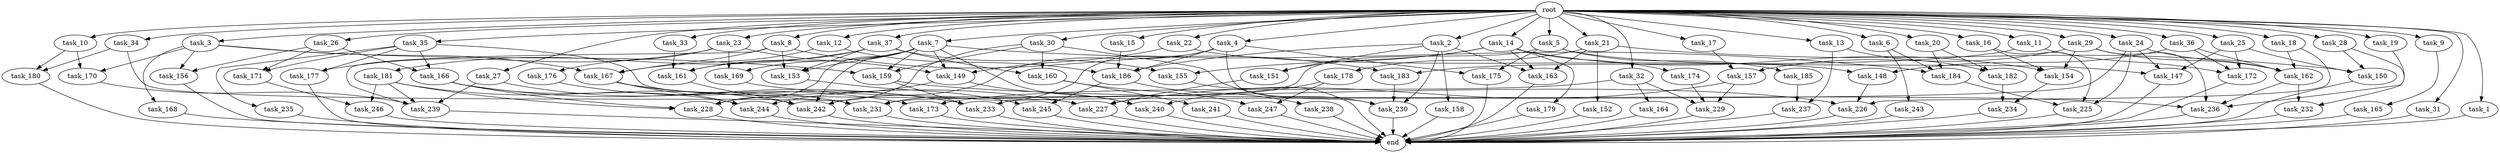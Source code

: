 digraph G {
  task_12 [size="2.048000"];
  task_152 [size="68719476.736000"];
  task_160 [size="2491081031.680000"];
  task_36 [size="2.048000"];
  task_148 [size="1821066133.504000"];
  task_19 [size="2.048000"];
  task_180 [size="309237645.312000"];
  root [size="0.000000"];
  task_10 [size="2.048000"];
  task_168 [size="618475290.624000"];
  task_18 [size="2.048000"];
  task_183 [size="2491081031.680000"];
  task_161 [size="3624952397.824000"];
  task_4 [size="2.048000"];
  task_154 [size="1047972020.224000"];
  task_33 [size="2.048000"];
  task_235 [size="274877906.944000"];
  task_234 [size="996432412.672000"];
  task_22 [size="2.048000"];
  task_15 [size="2.048000"];
  task_5 [size="2.048000"];
  end [size="0.000000"];
  task_228 [size="2714419331.072000"];
  task_227 [size="2216203124.736000"];
  task_246 [size="773094113.280000"];
  task_167 [size="2147483648.000000"];
  task_14 [size="2.048000"];
  task_21 [size="2.048000"];
  task_241 [size="841813590.016000"];
  task_16 [size="2.048000"];
  task_7 [size="2.048000"];
  task_242 [size="3607772528.640000"];
  task_27 [size="2.048000"];
  task_225 [size="2267742732.288000"];
  task_26 [size="2.048000"];
  task_177 [size="893353197.568000"];
  task_239 [size="2765958938.624000"];
  task_151 [size="1460288880.640000"];
  task_158 [size="841813590.016000"];
  task_176 [size="618475290.624000"];
  task_30 [size="2.048000"];
  task_245 [size="2010044694.528000"];
  task_172 [size="3212635537.408000"];
  task_164 [size="1717986918.400000"];
  task_226 [size="2216203124.736000"];
  task_174 [size="618475290.624000"];
  task_171 [size="1374389534.720000"];
  task_165 [size="618475290.624000"];
  task_179 [size="618475290.624000"];
  task_175 [size="858993459.200000"];
  task_237 [size="498216206.336000"];
  task_231 [size="1168231104.512000"];
  task_17 [size="2.048000"];
  task_169 [size="1460288880.640000"];
  task_166 [size="1374389534.720000"];
  task_31 [size="2.048000"];
  task_170 [size="773094113.280000"];
  task_2 [size="2.048000"];
  task_153 [size="3332894621.696000"];
  task_35 [size="2.048000"];
  task_3 [size="2.048000"];
  task_247 [size="2559800508.416000"];
  task_230 [size="2439541424.128000"];
  task_181 [size="1391569403.904000"];
  task_162 [size="2576980377.600000"];
  task_232 [size="2491081031.680000"];
  task_184 [size="3040836845.568000"];
  task_8 [size="2.048000"];
  task_159 [size="2559800508.416000"];
  task_150 [size="2559800508.416000"];
  task_29 [size="2.048000"];
  task_147 [size="3539053051.904000"];
  task_244 [size="463856467.968000"];
  task_149 [size="2851858284.544000"];
  task_229 [size="4535485464.576000"];
  task_163 [size="1529008357.376000"];
  task_182 [size="1168231104.512000"];
  task_233 [size="2989297238.016000"];
  task_23 [size="2.048000"];
  task_25 [size="2.048000"];
  task_6 [size="2.048000"];
  task_32 [size="2.048000"];
  task_20 [size="2.048000"];
  task_243 [size="1099511627.776000"];
  task_28 [size="2.048000"];
  task_9 [size="2.048000"];
  task_37 [size="2.048000"];
  task_236 [size="2250562863.104000"];
  task_155 [size="2010044694.528000"];
  task_1 [size="2.048000"];
  task_185 [size="429496729.600000"];
  task_156 [size="1717986918.400000"];
  task_186 [size="1855425871.872000"];
  task_34 [size="2.048000"];
  task_240 [size="2714419331.072000"];
  task_173 [size="2147483648.000000"];
  task_157 [size="1546188226.560000"];
  task_178 [size="68719476.736000"];
  task_13 [size="2.048000"];
  task_24 [size="2.048000"];
  task_11 [size="2.048000"];
  task_238 [size="1391569403.904000"];

  task_12 -> task_167 [size="209715200.000000"];
  task_12 -> task_186 [size="209715200.000000"];
  task_152 -> end [size="1.000000"];
  task_160 -> task_247 [size="411041792.000000"];
  task_160 -> task_241 [size="411041792.000000"];
  task_36 -> task_172 [size="209715200.000000"];
  task_36 -> task_148 [size="209715200.000000"];
  task_36 -> task_162 [size="209715200.000000"];
  task_148 -> task_226 [size="411041792.000000"];
  task_19 -> task_236 [size="209715200.000000"];
  task_180 -> end [size="1.000000"];
  root -> task_12 [size="1.000000"];
  root -> task_35 [size="1.000000"];
  root -> task_14 [size="1.000000"];
  root -> task_36 [size="1.000000"];
  root -> task_37 [size="1.000000"];
  root -> task_6 [size="1.000000"];
  root -> task_32 [size="1.000000"];
  root -> task_19 [size="1.000000"];
  root -> task_20 [size="1.000000"];
  root -> task_16 [size="1.000000"];
  root -> task_9 [size="1.000000"];
  root -> task_31 [size="1.000000"];
  root -> task_10 [size="1.000000"];
  root -> task_1 [size="1.000000"];
  root -> task_18 [size="1.000000"];
  root -> task_5 [size="1.000000"];
  root -> task_2 [size="1.000000"];
  root -> task_4 [size="1.000000"];
  root -> task_27 [size="1.000000"];
  root -> task_11 [size="1.000000"];
  root -> task_23 [size="1.000000"];
  root -> task_3 [size="1.000000"];
  root -> task_26 [size="1.000000"];
  root -> task_7 [size="1.000000"];
  root -> task_34 [size="1.000000"];
  root -> task_17 [size="1.000000"];
  root -> task_33 [size="1.000000"];
  root -> task_15 [size="1.000000"];
  root -> task_22 [size="1.000000"];
  root -> task_29 [size="1.000000"];
  root -> task_8 [size="1.000000"];
  root -> task_30 [size="1.000000"];
  root -> task_13 [size="1.000000"];
  root -> task_25 [size="1.000000"];
  root -> task_24 [size="1.000000"];
  root -> task_21 [size="1.000000"];
  root -> task_28 [size="1.000000"];
  task_10 -> task_170 [size="75497472.000000"];
  task_10 -> task_180 [size="75497472.000000"];
  task_168 -> end [size="1.000000"];
  task_18 -> task_226 [size="134217728.000000"];
  task_18 -> task_162 [size="134217728.000000"];
  task_183 -> task_230 [size="33554432.000000"];
  task_161 -> task_242 [size="838860800.000000"];
  task_4 -> task_175 [size="209715200.000000"];
  task_4 -> task_230 [size="209715200.000000"];
  task_4 -> task_186 [size="209715200.000000"];
  task_4 -> task_231 [size="209715200.000000"];
  task_4 -> task_242 [size="209715200.000000"];
  task_154 -> task_234 [size="75497472.000000"];
  task_33 -> task_161 [size="679477248.000000"];
  task_235 -> end [size="1.000000"];
  task_234 -> end [size="1.000000"];
  task_22 -> task_148 [size="679477248.000000"];
  task_22 -> task_149 [size="679477248.000000"];
  task_15 -> task_186 [size="75497472.000000"];
  task_5 -> task_175 [size="209715200.000000"];
  task_5 -> task_147 [size="209715200.000000"];
  task_5 -> task_185 [size="209715200.000000"];
  task_5 -> task_231 [size="209715200.000000"];
  task_228 -> end [size="1.000000"];
  task_227 -> end [size="1.000000"];
  task_246 -> end [size="1.000000"];
  task_167 -> task_227 [size="75497472.000000"];
  task_167 -> task_244 [size="75497472.000000"];
  task_167 -> task_231 [size="75497472.000000"];
  task_14 -> task_155 [size="301989888.000000"];
  task_14 -> task_163 [size="301989888.000000"];
  task_14 -> task_174 [size="301989888.000000"];
  task_14 -> task_179 [size="301989888.000000"];
  task_14 -> task_154 [size="301989888.000000"];
  task_14 -> task_151 [size="301989888.000000"];
  task_21 -> task_163 [size="33554432.000000"];
  task_21 -> task_152 [size="33554432.000000"];
  task_21 -> task_150 [size="33554432.000000"];
  task_21 -> task_178 [size="33554432.000000"];
  task_241 -> end [size="1.000000"];
  task_16 -> task_154 [size="134217728.000000"];
  task_16 -> task_225 [size="134217728.000000"];
  task_7 -> task_240 [size="411041792.000000"];
  task_7 -> task_184 [size="411041792.000000"];
  task_7 -> task_169 [size="411041792.000000"];
  task_7 -> task_161 [size="411041792.000000"];
  task_7 -> task_159 [size="411041792.000000"];
  task_7 -> task_153 [size="411041792.000000"];
  task_7 -> task_228 [size="411041792.000000"];
  task_7 -> task_149 [size="411041792.000000"];
  task_7 -> task_242 [size="411041792.000000"];
  task_242 -> end [size="1.000000"];
  task_27 -> task_239 [size="209715200.000000"];
  task_27 -> task_173 [size="209715200.000000"];
  task_225 -> end [size="1.000000"];
  task_26 -> task_156 [size="536870912.000000"];
  task_26 -> task_166 [size="536870912.000000"];
  task_26 -> task_171 [size="536870912.000000"];
  task_177 -> end [size="1.000000"];
  task_239 -> end [size="1.000000"];
  task_151 -> task_227 [size="33554432.000000"];
  task_158 -> end [size="1.000000"];
  task_176 -> task_233 [size="411041792.000000"];
  task_30 -> task_230 [size="536870912.000000"];
  task_30 -> task_160 [size="536870912.000000"];
  task_30 -> task_228 [size="536870912.000000"];
  task_30 -> task_159 [size="536870912.000000"];
  task_245 -> end [size="1.000000"];
  task_172 -> end [size="1.000000"];
  task_164 -> end [size="1.000000"];
  task_226 -> end [size="1.000000"];
  task_174 -> task_229 [size="536870912.000000"];
  task_171 -> task_246 [size="75497472.000000"];
  task_165 -> end [size="1.000000"];
  task_179 -> end [size="1.000000"];
  task_175 -> end [size="1.000000"];
  task_237 -> end [size="1.000000"];
  task_231 -> end [size="1.000000"];
  task_17 -> task_157 [size="679477248.000000"];
  task_169 -> task_226 [size="536870912.000000"];
  task_166 -> task_244 [size="75497472.000000"];
  task_166 -> task_228 [size="75497472.000000"];
  task_166 -> task_233 [size="75497472.000000"];
  task_31 -> end [size="1.000000"];
  task_170 -> task_239 [size="301989888.000000"];
  task_2 -> task_163 [size="411041792.000000"];
  task_2 -> task_158 [size="411041792.000000"];
  task_2 -> task_230 [size="411041792.000000"];
  task_2 -> task_186 [size="411041792.000000"];
  task_2 -> task_151 [size="411041792.000000"];
  task_153 -> task_245 [size="301989888.000000"];
  task_35 -> task_227 [size="134217728.000000"];
  task_35 -> task_177 [size="134217728.000000"];
  task_35 -> task_171 [size="134217728.000000"];
  task_35 -> task_166 [size="134217728.000000"];
  task_35 -> task_235 [size="134217728.000000"];
  task_3 -> task_156 [size="301989888.000000"];
  task_3 -> task_170 [size="301989888.000000"];
  task_3 -> task_168 [size="301989888.000000"];
  task_3 -> task_167 [size="301989888.000000"];
  task_3 -> task_159 [size="301989888.000000"];
  task_247 -> end [size="1.000000"];
  task_230 -> end [size="1.000000"];
  task_181 -> task_246 [size="301989888.000000"];
  task_181 -> task_228 [size="301989888.000000"];
  task_181 -> task_239 [size="301989888.000000"];
  task_181 -> task_242 [size="301989888.000000"];
  task_162 -> task_236 [size="679477248.000000"];
  task_162 -> task_232 [size="679477248.000000"];
  task_232 -> end [size="1.000000"];
  task_184 -> task_225 [size="134217728.000000"];
  task_8 -> task_183 [size="536870912.000000"];
  task_8 -> task_153 [size="536870912.000000"];
  task_8 -> task_239 [size="536870912.000000"];
  task_8 -> task_167 [size="536870912.000000"];
  task_159 -> task_236 [size="134217728.000000"];
  task_159 -> task_233 [size="134217728.000000"];
  task_150 -> end [size="1.000000"];
  task_29 -> task_236 [size="75497472.000000"];
  task_29 -> task_154 [size="75497472.000000"];
  task_29 -> task_157 [size="75497472.000000"];
  task_29 -> task_162 [size="75497472.000000"];
  task_147 -> end [size="1.000000"];
  task_244 -> end [size="1.000000"];
  task_149 -> task_240 [size="75497472.000000"];
  task_149 -> task_244 [size="75497472.000000"];
  task_229 -> end [size="1.000000"];
  task_163 -> end [size="1.000000"];
  task_182 -> task_234 [size="411041792.000000"];
  task_233 -> end [size="1.000000"];
  task_23 -> task_177 [size="301989888.000000"];
  task_23 -> task_169 [size="301989888.000000"];
  task_23 -> task_176 [size="301989888.000000"];
  task_23 -> task_149 [size="301989888.000000"];
  task_25 -> task_172 [size="679477248.000000"];
  task_25 -> task_147 [size="679477248.000000"];
  task_25 -> task_150 [size="679477248.000000"];
  task_6 -> task_184 [size="536870912.000000"];
  task_6 -> task_243 [size="536870912.000000"];
  task_32 -> task_173 [size="838860800.000000"];
  task_32 -> task_229 [size="838860800.000000"];
  task_32 -> task_164 [size="838860800.000000"];
  task_20 -> task_182 [size="536870912.000000"];
  task_20 -> task_184 [size="536870912.000000"];
  task_243 -> end [size="1.000000"];
  task_28 -> task_232 [size="536870912.000000"];
  task_28 -> task_150 [size="536870912.000000"];
  task_9 -> task_165 [size="301989888.000000"];
  task_37 -> task_155 [size="679477248.000000"];
  task_37 -> task_153 [size="679477248.000000"];
  task_37 -> task_160 [size="679477248.000000"];
  task_37 -> task_181 [size="679477248.000000"];
  task_37 -> task_161 [size="679477248.000000"];
  task_236 -> end [size="1.000000"];
  task_155 -> end [size="1.000000"];
  task_1 -> end [size="1.000000"];
  task_185 -> task_237 [size="209715200.000000"];
  task_156 -> end [size="1.000000"];
  task_186 -> task_245 [size="679477248.000000"];
  task_186 -> task_238 [size="679477248.000000"];
  task_34 -> task_180 [size="75497472.000000"];
  task_34 -> task_231 [size="75497472.000000"];
  task_240 -> end [size="1.000000"];
  task_173 -> end [size="1.000000"];
  task_157 -> task_227 [size="838860800.000000"];
  task_157 -> task_229 [size="838860800.000000"];
  task_178 -> task_240 [size="838860800.000000"];
  task_178 -> task_247 [size="838860800.000000"];
  task_13 -> task_182 [size="33554432.000000"];
  task_13 -> task_237 [size="33554432.000000"];
  task_24 -> task_147 [size="838860800.000000"];
  task_24 -> task_233 [size="838860800.000000"];
  task_24 -> task_225 [size="838860800.000000"];
  task_24 -> task_162 [size="838860800.000000"];
  task_11 -> task_183 [size="679477248.000000"];
  task_11 -> task_172 [size="679477248.000000"];
  task_238 -> end [size="1.000000"];
}
